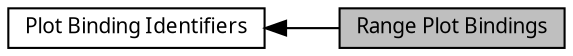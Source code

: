 digraph "Range Plot Bindings"
{
  bgcolor="transparent";
  edge [fontname="Lucinda Grande",fontsize="10",labelfontname="Lucinda Grande",labelfontsize="10"];
  node [fontname="Lucinda Grande",fontsize="10",shape=box];
  rankdir=LR;
  Node2 [label="Plot Binding Identifiers",height=0.2,width=0.4,color="black",URL="$group__plot_bindings.html",tooltip="Binding identifiers for all plots."];
  Node1 [label="Range Plot Bindings",height=0.2,width=0.4,color="black", fillcolor="grey75", style="filled", fontcolor="black",tooltip="Binding identifiers for range plots."];
  Node2->Node1 [shape=plaintext, dir="back", style="solid"];
}
